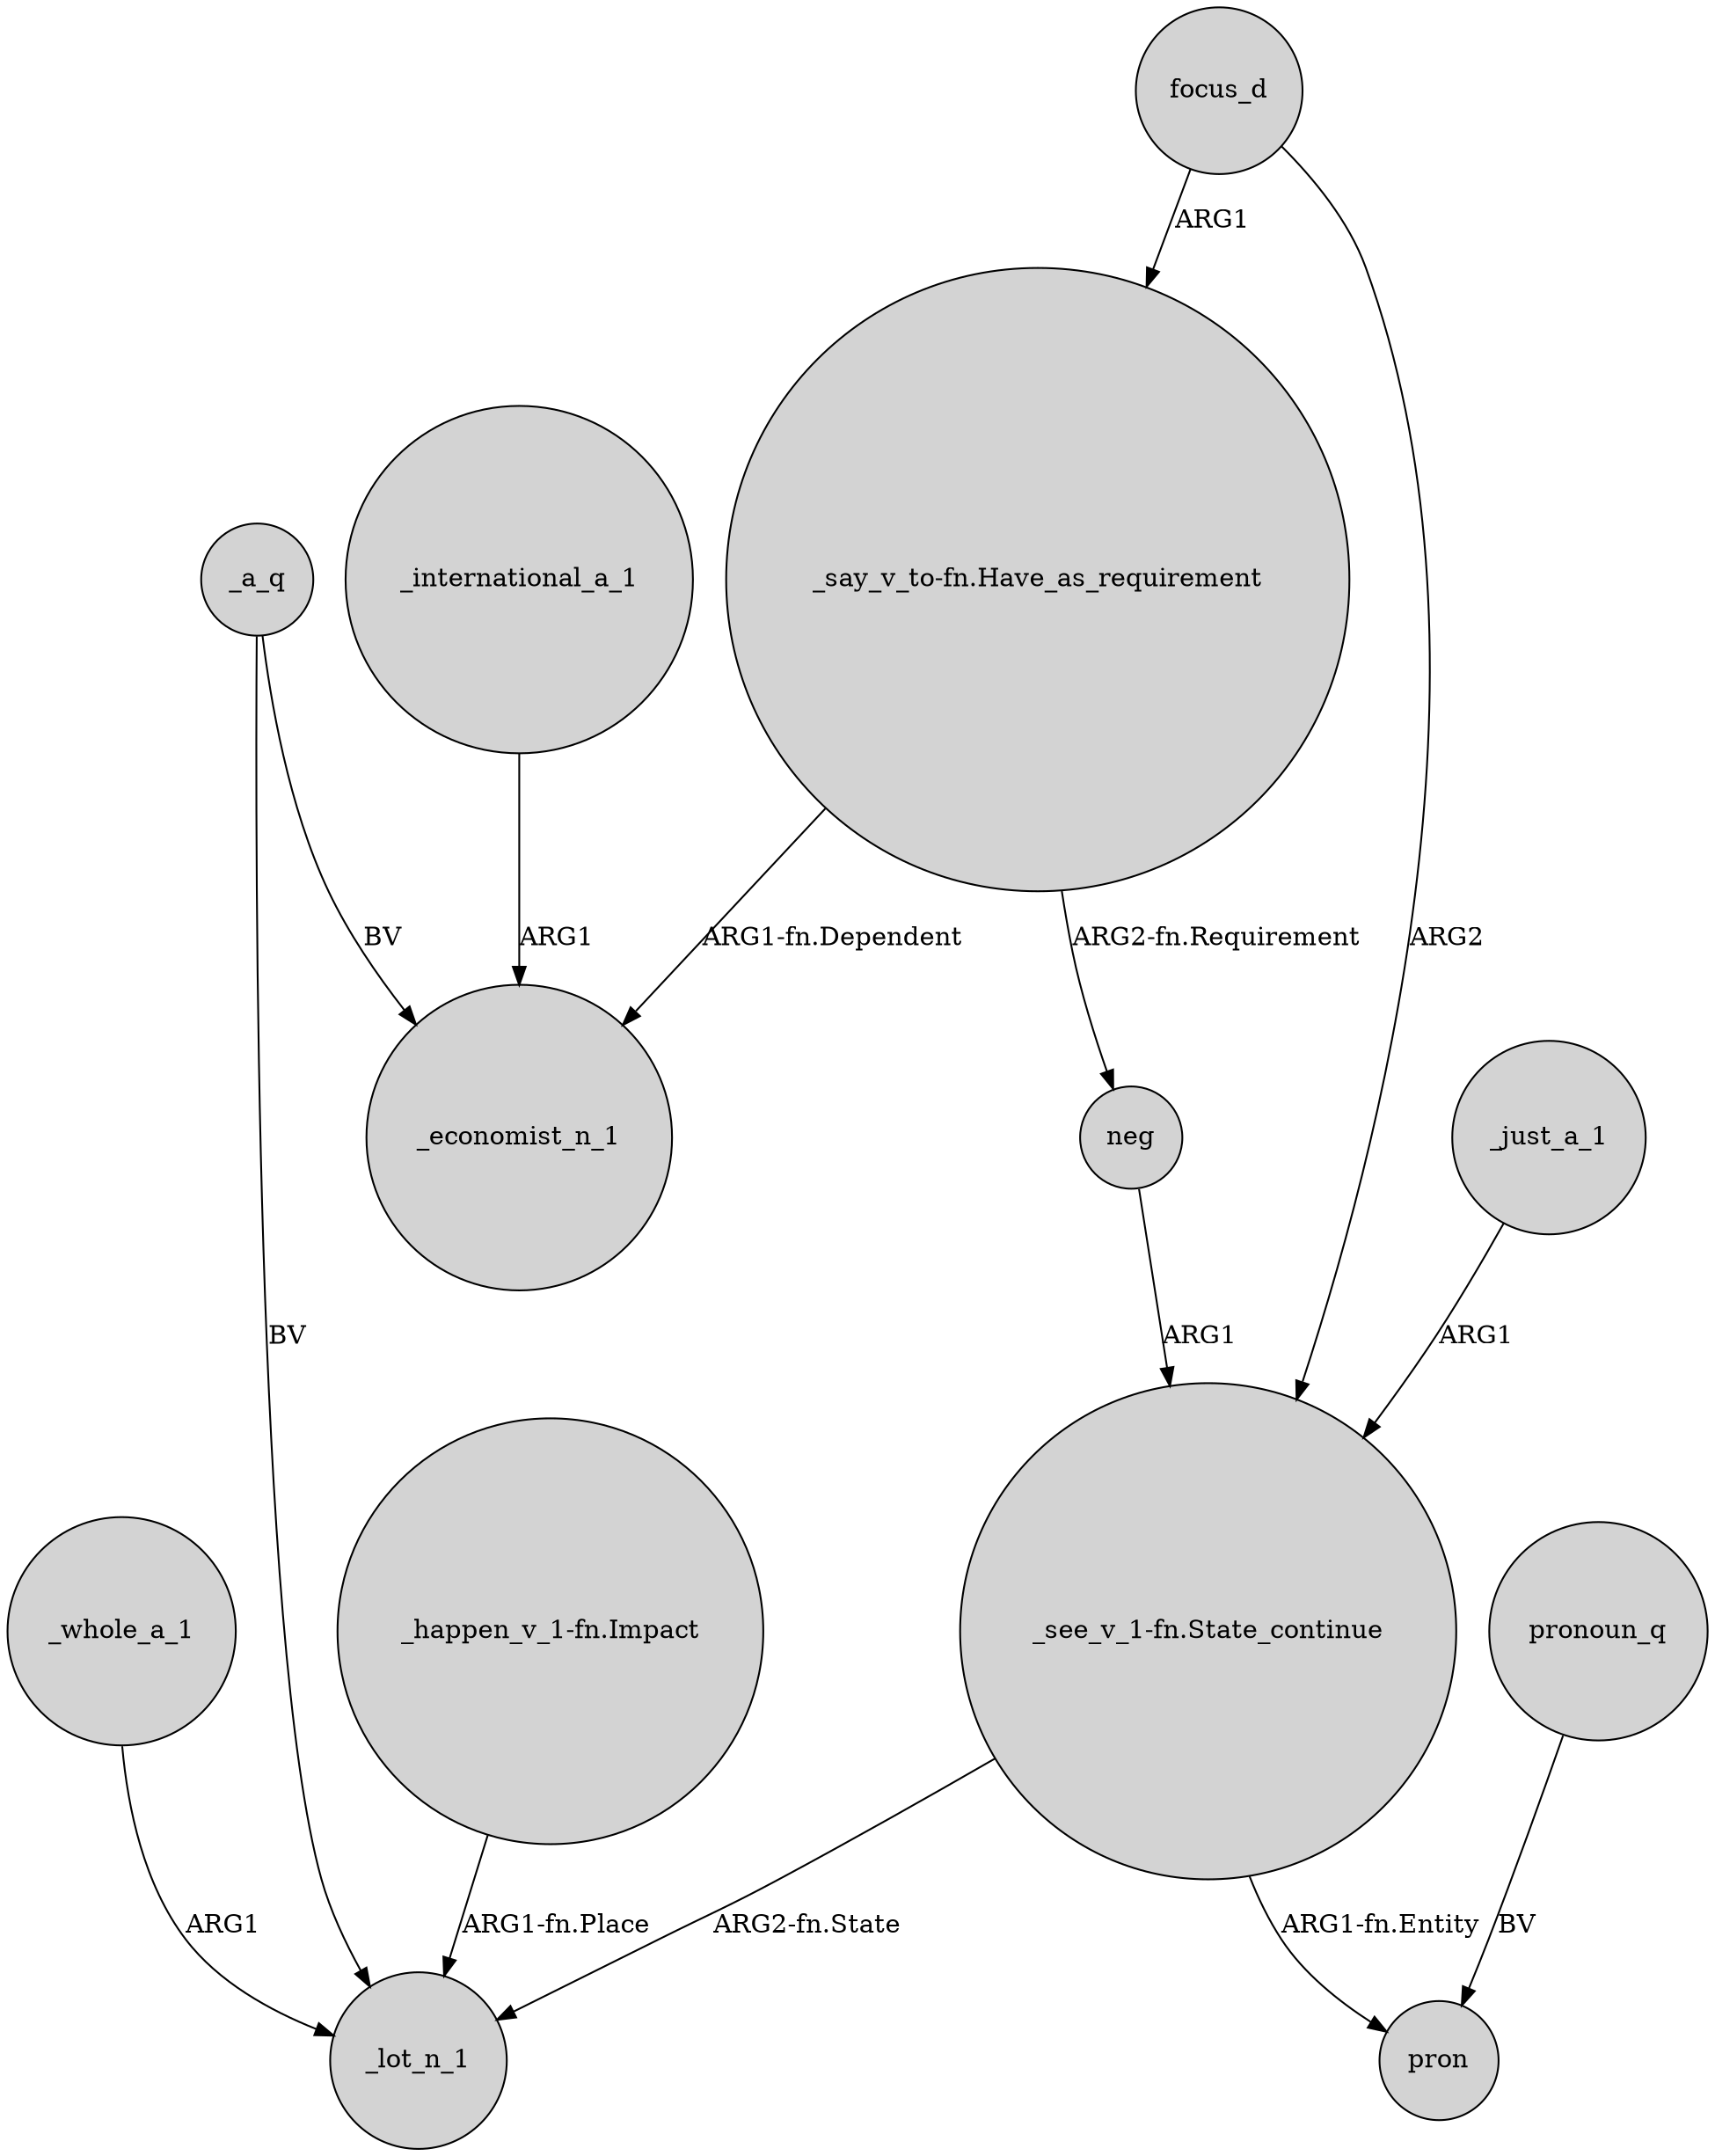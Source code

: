 digraph {
	node [shape=circle style=filled]
	_a_q -> _economist_n_1 [label=BV]
	_international_a_1 -> _economist_n_1 [label=ARG1]
	_a_q -> _lot_n_1 [label=BV]
	"_say_v_to-fn.Have_as_requirement" -> neg [label="ARG2-fn.Requirement"]
	"_see_v_1-fn.State_continue" -> pron [label="ARG1-fn.Entity"]
	"_see_v_1-fn.State_continue" -> _lot_n_1 [label="ARG2-fn.State"]
	_just_a_1 -> "_see_v_1-fn.State_continue" [label=ARG1]
	pronoun_q -> pron [label=BV]
	focus_d -> "_see_v_1-fn.State_continue" [label=ARG2]
	neg -> "_see_v_1-fn.State_continue" [label=ARG1]
	focus_d -> "_say_v_to-fn.Have_as_requirement" [label=ARG1]
	"_say_v_to-fn.Have_as_requirement" -> _economist_n_1 [label="ARG1-fn.Dependent"]
	"_happen_v_1-fn.Impact" -> _lot_n_1 [label="ARG1-fn.Place"]
	_whole_a_1 -> _lot_n_1 [label=ARG1]
}
